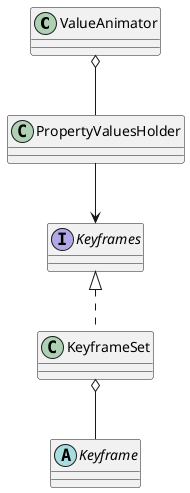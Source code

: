 @startuml

class ValueAnimator
class PropertyValuesHolder
interface Keyframes
class KeyframeSet
abstract class Keyframe

ValueAnimator o-- PropertyValuesHolder
PropertyValuesHolder --> Keyframes
Keyframes <|.. KeyframeSet
KeyframeSet o-- Keyframe

@enduml